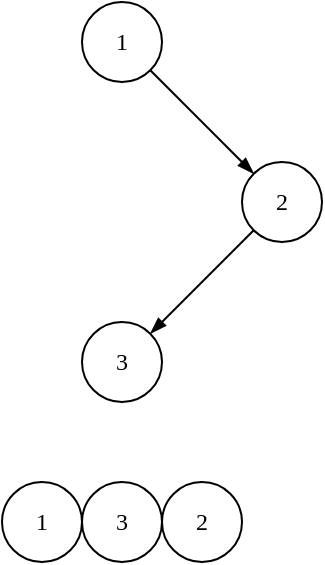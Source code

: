 <mxfile version="14.5.1" type="device" pages="2"><diagram id="EjArKT-MrFbx6aZLU-S4" name="Page-1"><mxGraphModel dx="1086" dy="806" grid="1" gridSize="10" guides="1" tooltips="1" connect="1" arrows="1" fold="1" page="1" pageScale="1" pageWidth="850" pageHeight="1100" math="0" shadow="0"><root><mxCell id="0"/><mxCell id="1" parent="0"/><mxCell id="kpAVHkwlKnIeQIJJT8bU-3" style="rounded=0;orthogonalLoop=1;jettySize=auto;html=1;entryX=0;entryY=0;entryDx=0;entryDy=0;endArrow=blockThin;endFill=1;" parent="1" source="kpAVHkwlKnIeQIJJT8bU-1" target="kpAVHkwlKnIeQIJJT8bU-2" edge="1"><mxGeometry relative="1" as="geometry"/></mxCell><mxCell id="kpAVHkwlKnIeQIJJT8bU-1" value="&lt;font face=&quot;Lucida Console&quot;&gt;1&lt;/font&gt;" style="ellipse;whiteSpace=wrap;html=1;aspect=fixed;" parent="1" vertex="1"><mxGeometry x="240" y="240" width="40" height="40" as="geometry"/></mxCell><mxCell id="kpAVHkwlKnIeQIJJT8bU-5" style="edgeStyle=none;rounded=0;orthogonalLoop=1;jettySize=auto;html=1;entryX=1;entryY=0;entryDx=0;entryDy=0;endArrow=blockThin;endFill=1;" parent="1" source="kpAVHkwlKnIeQIJJT8bU-2" target="kpAVHkwlKnIeQIJJT8bU-4" edge="1"><mxGeometry relative="1" as="geometry"/></mxCell><mxCell id="kpAVHkwlKnIeQIJJT8bU-2" value="&lt;font face=&quot;Lucida Console&quot;&gt;2&lt;/font&gt;" style="ellipse;whiteSpace=wrap;html=1;aspect=fixed;" parent="1" vertex="1"><mxGeometry x="320" y="320" width="40" height="40" as="geometry"/></mxCell><mxCell id="kpAVHkwlKnIeQIJJT8bU-4" value="&lt;font face=&quot;Lucida Console&quot;&gt;3&lt;/font&gt;" style="ellipse;whiteSpace=wrap;html=1;aspect=fixed;" parent="1" vertex="1"><mxGeometry x="240" y="400" width="40" height="40" as="geometry"/></mxCell><mxCell id="kpAVHkwlKnIeQIJJT8bU-7" value="&lt;font face=&quot;Lucida Console&quot;&gt;1&lt;/font&gt;" style="ellipse;whiteSpace=wrap;html=1;aspect=fixed;" parent="1" vertex="1"><mxGeometry x="200" y="480" width="40" height="40" as="geometry"/></mxCell><mxCell id="kpAVHkwlKnIeQIJJT8bU-8" value="&lt;font face=&quot;Lucida Console&quot;&gt;3&lt;/font&gt;" style="ellipse;whiteSpace=wrap;html=1;aspect=fixed;" parent="1" vertex="1"><mxGeometry x="240" y="480" width="40" height="40" as="geometry"/></mxCell><mxCell id="kpAVHkwlKnIeQIJJT8bU-9" value="&lt;font face=&quot;Lucida Console&quot;&gt;2&lt;/font&gt;" style="ellipse;whiteSpace=wrap;html=1;aspect=fixed;" parent="1" vertex="1"><mxGeometry x="280" y="480" width="40" height="40" as="geometry"/></mxCell></root></mxGraphModel></diagram><diagram id="zEEvio9dy8T2Yply_j0l" name="dfs"><mxGraphModel dx="1086" dy="806" grid="1" gridSize="10" guides="1" tooltips="1" connect="1" arrows="1" fold="1" page="1" pageScale="1" pageWidth="850" pageHeight="1100" math="0" shadow="0"><root><mxCell id="lrwXywGemLWBOGlStEqH-0"/><mxCell id="lrwXywGemLWBOGlStEqH-1" parent="lrwXywGemLWBOGlStEqH-0"/><mxCell id="kbz4ZGOGK9Ixrr_r9LxF-0" style="rounded=0;orthogonalLoop=1;jettySize=auto;html=1;entryX=0.5;entryY=0;entryDx=0;entryDy=0;endArrow=blockThin;endFill=1;" edge="1" parent="lrwXywGemLWBOGlStEqH-1" source="kbz4ZGOGK9Ixrr_r9LxF-1" target="kbz4ZGOGK9Ixrr_r9LxF-3"><mxGeometry relative="1" as="geometry"/></mxCell><mxCell id="kbz4ZGOGK9Ixrr_r9LxF-9" value="" style="rounded=0;orthogonalLoop=1;jettySize=auto;html=1;endArrow=blockThin;endFill=1;" edge="1" parent="lrwXywGemLWBOGlStEqH-1" source="kbz4ZGOGK9Ixrr_r9LxF-1" target="kbz4ZGOGK9Ixrr_r9LxF-8"><mxGeometry relative="1" as="geometry"/></mxCell><mxCell id="kbz4ZGOGK9Ixrr_r9LxF-1" value="&lt;font face=&quot;Lucida Console&quot;&gt;1&lt;/font&gt;" style="ellipse;whiteSpace=wrap;html=1;aspect=fixed;" vertex="1" parent="lrwXywGemLWBOGlStEqH-1"><mxGeometry x="240" y="240" width="40" height="40" as="geometry"/></mxCell><mxCell id="kbz4ZGOGK9Ixrr_r9LxF-10" value="" style="edgeStyle=none;rounded=0;orthogonalLoop=1;jettySize=auto;html=1;endArrow=blockThin;endFill=1;" edge="1" parent="lrwXywGemLWBOGlStEqH-1" source="kbz4ZGOGK9Ixrr_r9LxF-3" target="kbz4ZGOGK9Ixrr_r9LxF-4"><mxGeometry relative="1" as="geometry"/></mxCell><mxCell id="kbz4ZGOGK9Ixrr_r9LxF-3" value="&lt;font face=&quot;Lucida Console&quot;&gt;2&lt;/font&gt;" style="ellipse;whiteSpace=wrap;html=1;aspect=fixed;" vertex="1" parent="lrwXywGemLWBOGlStEqH-1"><mxGeometry x="200" y="320" width="40" height="40" as="geometry"/></mxCell><mxCell id="kbz4ZGOGK9Ixrr_r9LxF-4" value="&lt;font face=&quot;Lucida Console&quot;&gt;4&lt;/font&gt;" style="ellipse;whiteSpace=wrap;html=1;aspect=fixed;" vertex="1" parent="lrwXywGemLWBOGlStEqH-1"><mxGeometry x="160" y="400" width="40" height="40" as="geometry"/></mxCell><mxCell id="kbz4ZGOGK9Ixrr_r9LxF-5" value="&lt;font face=&quot;Lucida Console&quot;&gt;1&lt;/font&gt;" style="ellipse;whiteSpace=wrap;html=1;aspect=fixed;" vertex="1" parent="lrwXywGemLWBOGlStEqH-1"><mxGeometry x="160" y="480" width="40" height="40" as="geometry"/></mxCell><mxCell id="kbz4ZGOGK9Ixrr_r9LxF-6" value="&lt;font face=&quot;Lucida Console&quot;&gt;2&lt;/font&gt;" style="ellipse;whiteSpace=wrap;html=1;aspect=fixed;" vertex="1" parent="lrwXywGemLWBOGlStEqH-1"><mxGeometry x="200" y="480" width="40" height="40" as="geometry"/></mxCell><mxCell id="kbz4ZGOGK9Ixrr_r9LxF-7" value="&lt;font face=&quot;Lucida Console&quot;&gt;4&lt;/font&gt;" style="ellipse;whiteSpace=wrap;html=1;aspect=fixed;" vertex="1" parent="lrwXywGemLWBOGlStEqH-1"><mxGeometry x="240" y="480" width="40" height="40" as="geometry"/></mxCell><mxCell id="kbz4ZGOGK9Ixrr_r9LxF-8" value="&lt;font face=&quot;Lucida Console&quot;&gt;3&lt;/font&gt;" style="ellipse;whiteSpace=wrap;html=1;aspect=fixed;" vertex="1" parent="lrwXywGemLWBOGlStEqH-1"><mxGeometry x="280" y="320" width="40" height="40" as="geometry"/></mxCell><mxCell id="kbz4ZGOGK9Ixrr_r9LxF-11" value="1" style="rounded=0;whiteSpace=wrap;html=1;" vertex="1" parent="lrwXywGemLWBOGlStEqH-1"><mxGeometry x="360" y="400" width="40" height="40" as="geometry"/></mxCell><mxCell id="kbz4ZGOGK9Ixrr_r9LxF-12" value="2" style="rounded=0;whiteSpace=wrap;html=1;" vertex="1" parent="lrwXywGemLWBOGlStEqH-1"><mxGeometry x="400" y="360" width="40" height="40" as="geometry"/></mxCell><mxCell id="kbz4ZGOGK9Ixrr_r9LxF-13" value="3" style="rounded=0;whiteSpace=wrap;html=1;" vertex="1" parent="lrwXywGemLWBOGlStEqH-1"><mxGeometry x="400" y="400" width="40" height="40" as="geometry"/></mxCell><mxCell id="kbz4ZGOGK9Ixrr_r9LxF-14" value="3" style="rounded=0;whiteSpace=wrap;html=1;" vertex="1" parent="lrwXywGemLWBOGlStEqH-1"><mxGeometry x="440" y="400" width="40" height="40" as="geometry"/></mxCell><mxCell id="kbz4ZGOGK9Ixrr_r9LxF-15" value="4" style="rounded=0;whiteSpace=wrap;html=1;" vertex="1" parent="lrwXywGemLWBOGlStEqH-1"><mxGeometry x="440" y="360" width="40" height="40" as="geometry"/></mxCell><mxCell id="kbz4ZGOGK9Ixrr_r9LxF-16" value="&lt;font face=&quot;Lucida Console&quot;&gt;3&lt;/font&gt;" style="ellipse;whiteSpace=wrap;html=1;aspect=fixed;" vertex="1" parent="lrwXywGemLWBOGlStEqH-1"><mxGeometry x="280" y="480" width="40" height="40" as="geometry"/></mxCell></root></mxGraphModel></diagram></mxfile>